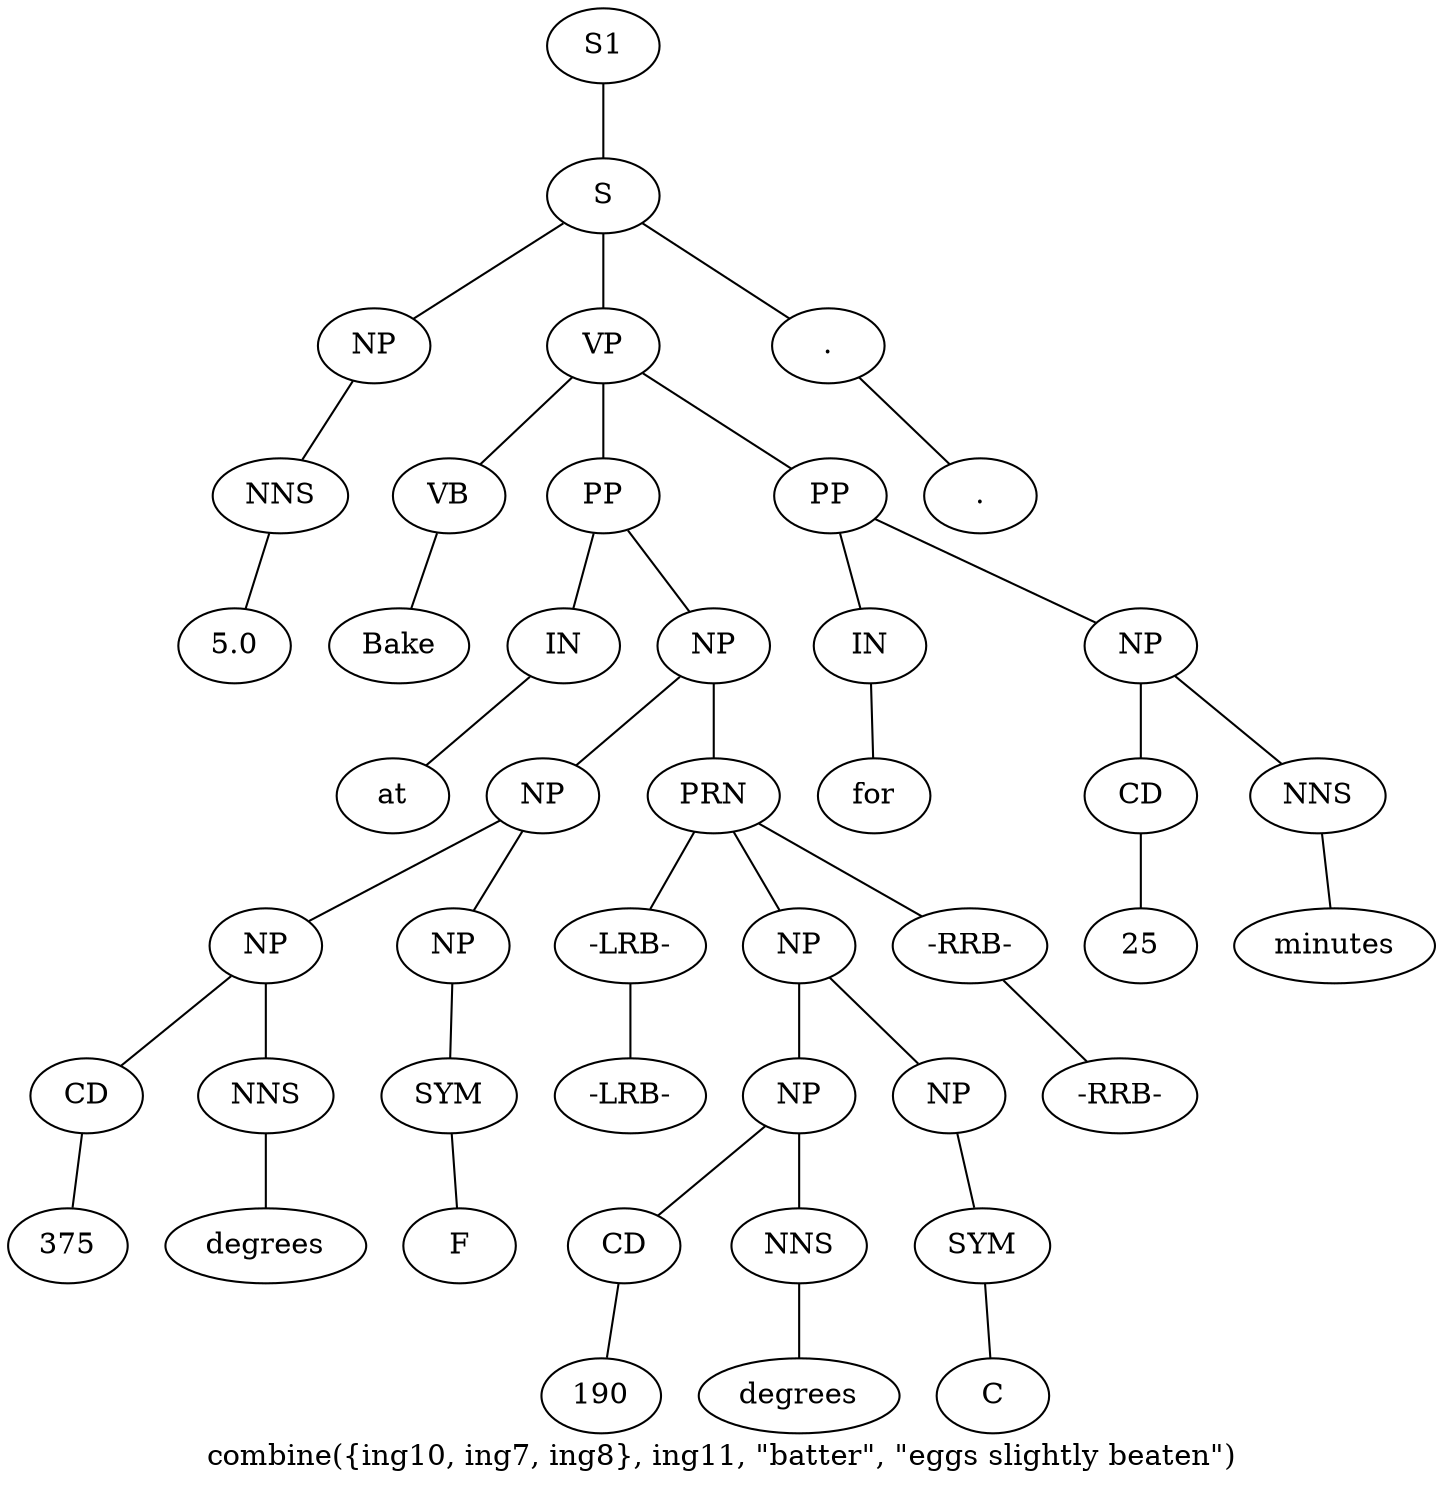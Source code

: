 graph SyntaxGraph {
	label = "combine({ing10, ing7, ing8}, ing11, \"batter\", \"eggs slightly beaten\")";
	Node0 [label="S1"];
	Node1 [label="S"];
	Node2 [label="NP"];
	Node3 [label="NNS"];
	Node4 [label="5.0"];
	Node5 [label="VP"];
	Node6 [label="VB"];
	Node7 [label="Bake"];
	Node8 [label="PP"];
	Node9 [label="IN"];
	Node10 [label="at"];
	Node11 [label="NP"];
	Node12 [label="NP"];
	Node13 [label="NP"];
	Node14 [label="CD"];
	Node15 [label="375"];
	Node16 [label="NNS"];
	Node17 [label="degrees"];
	Node18 [label="NP"];
	Node19 [label="SYM"];
	Node20 [label="F"];
	Node21 [label="PRN"];
	Node22 [label="-LRB-"];
	Node23 [label="-LRB-"];
	Node24 [label="NP"];
	Node25 [label="NP"];
	Node26 [label="CD"];
	Node27 [label="190"];
	Node28 [label="NNS"];
	Node29 [label="degrees"];
	Node30 [label="NP"];
	Node31 [label="SYM"];
	Node32 [label="C"];
	Node33 [label="-RRB-"];
	Node34 [label="-RRB-"];
	Node35 [label="PP"];
	Node36 [label="IN"];
	Node37 [label="for"];
	Node38 [label="NP"];
	Node39 [label="CD"];
	Node40 [label="25"];
	Node41 [label="NNS"];
	Node42 [label="minutes"];
	Node43 [label="."];
	Node44 [label="."];

	Node0 -- Node1;
	Node1 -- Node2;
	Node1 -- Node5;
	Node1 -- Node43;
	Node2 -- Node3;
	Node3 -- Node4;
	Node5 -- Node6;
	Node5 -- Node8;
	Node5 -- Node35;
	Node6 -- Node7;
	Node8 -- Node9;
	Node8 -- Node11;
	Node9 -- Node10;
	Node11 -- Node12;
	Node11 -- Node21;
	Node12 -- Node13;
	Node12 -- Node18;
	Node13 -- Node14;
	Node13 -- Node16;
	Node14 -- Node15;
	Node16 -- Node17;
	Node18 -- Node19;
	Node19 -- Node20;
	Node21 -- Node22;
	Node21 -- Node24;
	Node21 -- Node33;
	Node22 -- Node23;
	Node24 -- Node25;
	Node24 -- Node30;
	Node25 -- Node26;
	Node25 -- Node28;
	Node26 -- Node27;
	Node28 -- Node29;
	Node30 -- Node31;
	Node31 -- Node32;
	Node33 -- Node34;
	Node35 -- Node36;
	Node35 -- Node38;
	Node36 -- Node37;
	Node38 -- Node39;
	Node38 -- Node41;
	Node39 -- Node40;
	Node41 -- Node42;
	Node43 -- Node44;
}